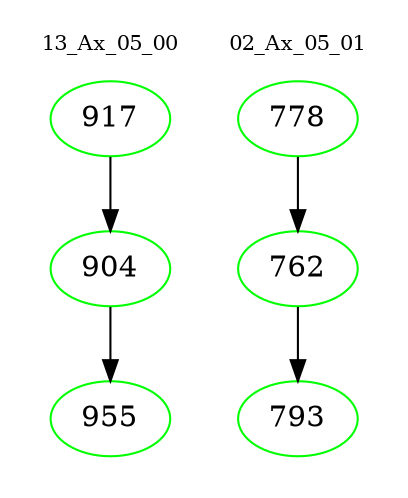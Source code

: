 digraph{
subgraph cluster_0 {
color = white
label = "13_Ax_05_00";
fontsize=10;
T0_917 [label="917", color="green"]
T0_917 -> T0_904 [color="black"]
T0_904 [label="904", color="green"]
T0_904 -> T0_955 [color="black"]
T0_955 [label="955", color="green"]
}
subgraph cluster_1 {
color = white
label = "02_Ax_05_01";
fontsize=10;
T1_778 [label="778", color="green"]
T1_778 -> T1_762 [color="black"]
T1_762 [label="762", color="green"]
T1_762 -> T1_793 [color="black"]
T1_793 [label="793", color="green"]
}
}
